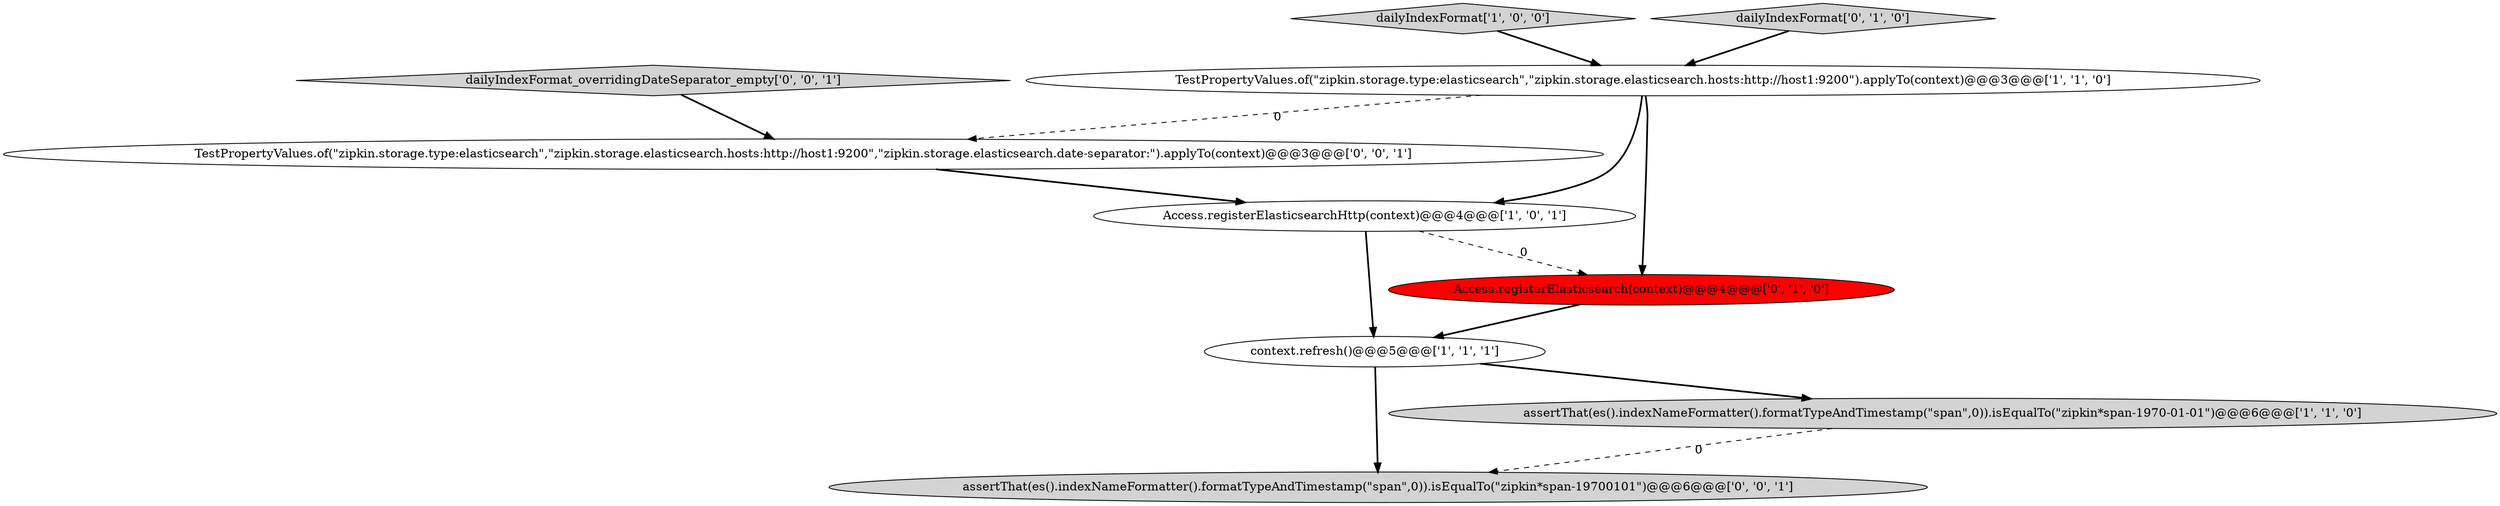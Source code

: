 digraph {
1 [style = filled, label = "TestPropertyValues.of(\"zipkin.storage.type:elasticsearch\",\"zipkin.storage.elasticsearch.hosts:http://host1:9200\").applyTo(context)@@@3@@@['1', '1', '0']", fillcolor = white, shape = ellipse image = "AAA0AAABBB1BBB"];
8 [style = filled, label = "TestPropertyValues.of(\"zipkin.storage.type:elasticsearch\",\"zipkin.storage.elasticsearch.hosts:http://host1:9200\",\"zipkin.storage.elasticsearch.date-separator:\").applyTo(context)@@@3@@@['0', '0', '1']", fillcolor = white, shape = ellipse image = "AAA0AAABBB3BBB"];
4 [style = filled, label = "context.refresh()@@@5@@@['1', '1', '1']", fillcolor = white, shape = ellipse image = "AAA0AAABBB1BBB"];
7 [style = filled, label = "assertThat(es().indexNameFormatter().formatTypeAndTimestamp(\"span\",0)).isEqualTo(\"zipkin*span-19700101\")@@@6@@@['0', '0', '1']", fillcolor = lightgray, shape = ellipse image = "AAA0AAABBB3BBB"];
0 [style = filled, label = "assertThat(es().indexNameFormatter().formatTypeAndTimestamp(\"span\",0)).isEqualTo(\"zipkin*span-1970-01-01\")@@@6@@@['1', '1', '0']", fillcolor = lightgray, shape = ellipse image = "AAA0AAABBB1BBB"];
2 [style = filled, label = "Access.registerElasticsearchHttp(context)@@@4@@@['1', '0', '1']", fillcolor = white, shape = ellipse image = "AAA0AAABBB1BBB"];
3 [style = filled, label = "dailyIndexFormat['1', '0', '0']", fillcolor = lightgray, shape = diamond image = "AAA0AAABBB1BBB"];
5 [style = filled, label = "Access.registerElasticsearch(context)@@@4@@@['0', '1', '0']", fillcolor = red, shape = ellipse image = "AAA1AAABBB2BBB"];
6 [style = filled, label = "dailyIndexFormat['0', '1', '0']", fillcolor = lightgray, shape = diamond image = "AAA0AAABBB2BBB"];
9 [style = filled, label = "dailyIndexFormat_overridingDateSeparator_empty['0', '0', '1']", fillcolor = lightgray, shape = diamond image = "AAA0AAABBB3BBB"];
1->5 [style = bold, label=""];
6->1 [style = bold, label=""];
1->8 [style = dashed, label="0"];
2->5 [style = dashed, label="0"];
1->2 [style = bold, label=""];
3->1 [style = bold, label=""];
8->2 [style = bold, label=""];
9->8 [style = bold, label=""];
0->7 [style = dashed, label="0"];
2->4 [style = bold, label=""];
4->7 [style = bold, label=""];
5->4 [style = bold, label=""];
4->0 [style = bold, label=""];
}
